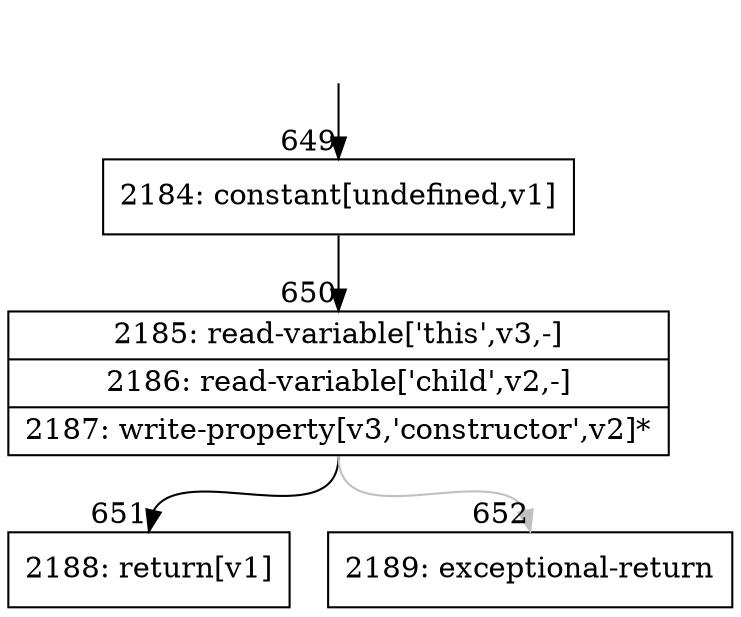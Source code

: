 digraph {
rankdir="TD"
BB_entry59[shape=none,label=""];
BB_entry59 -> BB649 [tailport=s, headport=n, headlabel="    649"]
BB649 [shape=record label="{2184: constant[undefined,v1]}" ] 
BB649 -> BB650 [tailport=s, headport=n, headlabel="      650"]
BB650 [shape=record label="{2185: read-variable['this',v3,-]|2186: read-variable['child',v2,-]|2187: write-property[v3,'constructor',v2]*}" ] 
BB650 -> BB651 [tailport=s, headport=n, headlabel="      651"]
BB650 -> BB652 [tailport=s, headport=n, color=gray, headlabel="      652"]
BB651 [shape=record label="{2188: return[v1]}" ] 
BB652 [shape=record label="{2189: exceptional-return}" ] 
//#$~ 644
}
